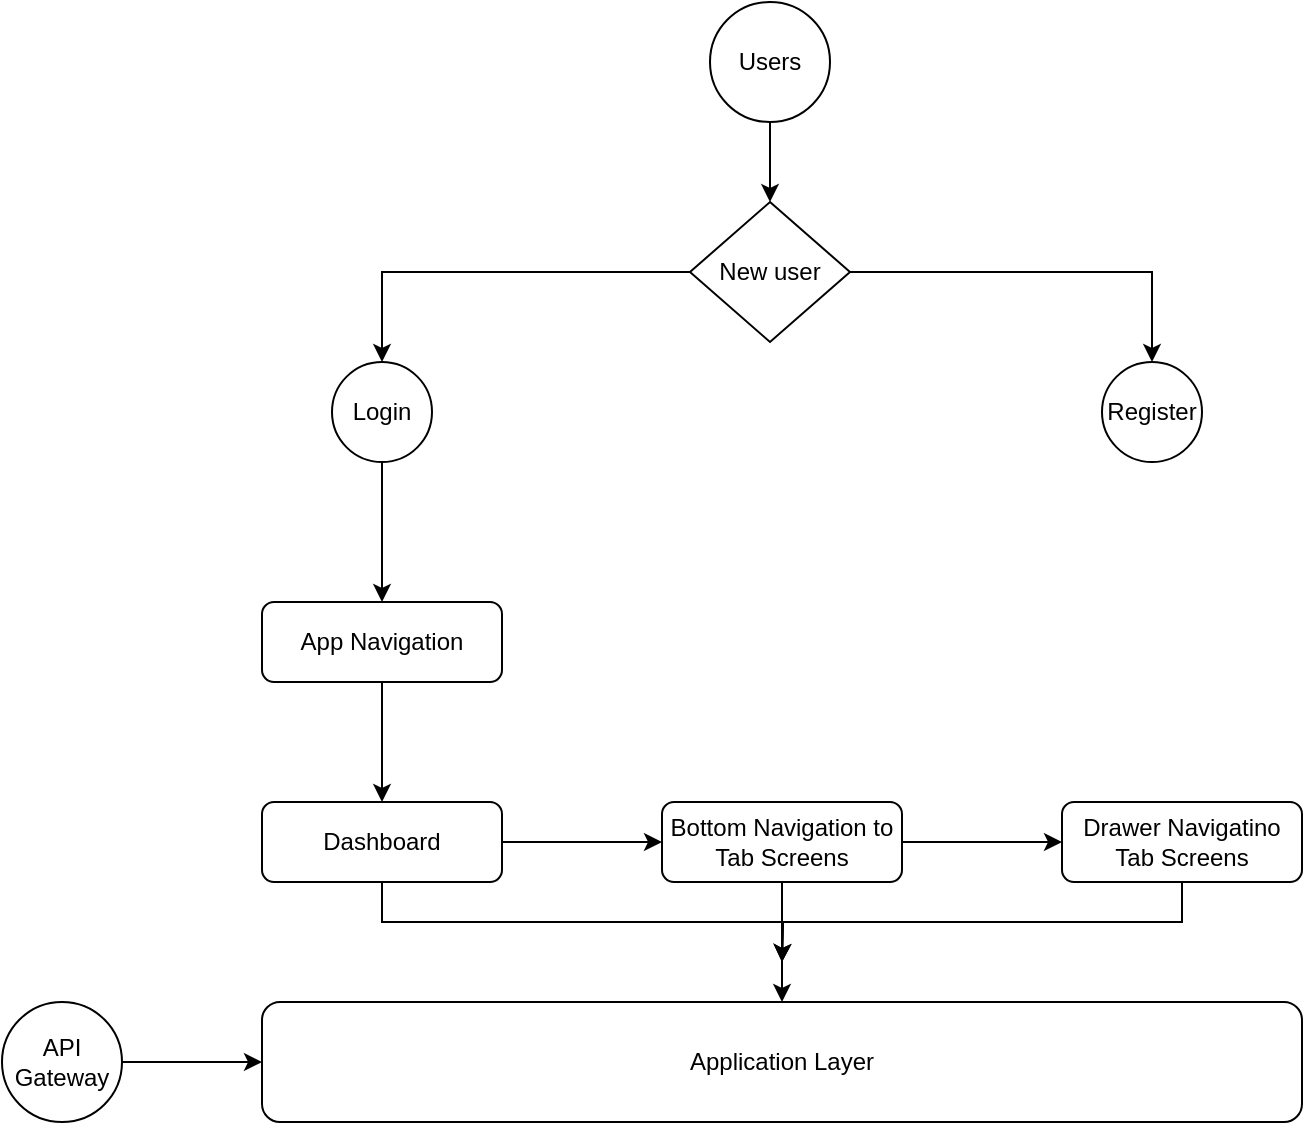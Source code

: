 <mxfile version="21.5.0" type="github">
  <diagram id="C5RBs43oDa-KdzZeNtuy" name="Page-1">
    <mxGraphModel dx="880" dy="494" grid="1" gridSize="10" guides="1" tooltips="1" connect="1" arrows="1" fold="1" page="1" pageScale="1" pageWidth="827" pageHeight="1169" math="0" shadow="0">
      <root>
        <object label="" dddd="" id="WIyWlLk6GJQsqaUBKTNV-0">
          <mxCell />
        </object>
        <mxCell id="WIyWlLk6GJQsqaUBKTNV-1" parent="WIyWlLk6GJQsqaUBKTNV-0" />
        <mxCell id="e6aOpJ0rdwEghEHmGXTh-12" style="edgeStyle=orthogonalEdgeStyle;rounded=0;orthogonalLoop=1;jettySize=auto;html=1;exitX=1;exitY=0.5;exitDx=0;exitDy=0;entryX=0;entryY=0.5;entryDx=0;entryDy=0;" edge="1" parent="WIyWlLk6GJQsqaUBKTNV-1" source="WIyWlLk6GJQsqaUBKTNV-3" target="WIyWlLk6GJQsqaUBKTNV-7">
          <mxGeometry relative="1" as="geometry" />
        </mxCell>
        <mxCell id="e6aOpJ0rdwEghEHmGXTh-14" style="edgeStyle=orthogonalEdgeStyle;rounded=0;orthogonalLoop=1;jettySize=auto;html=1;exitX=0.5;exitY=1;exitDx=0;exitDy=0;" edge="1" parent="WIyWlLk6GJQsqaUBKTNV-1" source="WIyWlLk6GJQsqaUBKTNV-3">
          <mxGeometry relative="1" as="geometry">
            <mxPoint x="420" y="500" as="targetPoint" />
          </mxGeometry>
        </mxCell>
        <mxCell id="WIyWlLk6GJQsqaUBKTNV-3" value="Dashboard" style="rounded=1;whiteSpace=wrap;html=1;fontSize=12;glass=0;strokeWidth=1;shadow=0;" parent="WIyWlLk6GJQsqaUBKTNV-1" vertex="1">
          <mxGeometry x="160" y="420" width="120" height="40" as="geometry" />
        </mxCell>
        <mxCell id="e6aOpJ0rdwEghEHmGXTh-13" style="edgeStyle=orthogonalEdgeStyle;rounded=0;orthogonalLoop=1;jettySize=auto;html=1;exitX=1;exitY=0.5;exitDx=0;exitDy=0;entryX=0;entryY=0.5;entryDx=0;entryDy=0;" edge="1" parent="WIyWlLk6GJQsqaUBKTNV-1" source="WIyWlLk6GJQsqaUBKTNV-7" target="WIyWlLk6GJQsqaUBKTNV-12">
          <mxGeometry relative="1" as="geometry" />
        </mxCell>
        <mxCell id="e6aOpJ0rdwEghEHmGXTh-16" style="edgeStyle=orthogonalEdgeStyle;rounded=0;orthogonalLoop=1;jettySize=auto;html=1;exitX=0.5;exitY=1;exitDx=0;exitDy=0;entryX=0.5;entryY=0;entryDx=0;entryDy=0;" edge="1" parent="WIyWlLk6GJQsqaUBKTNV-1" source="WIyWlLk6GJQsqaUBKTNV-7" target="e6aOpJ0rdwEghEHmGXTh-0">
          <mxGeometry relative="1" as="geometry">
            <mxPoint x="420" y="490" as="targetPoint" />
          </mxGeometry>
        </mxCell>
        <mxCell id="WIyWlLk6GJQsqaUBKTNV-7" value="Bottom Navigation to Tab Screens" style="rounded=1;whiteSpace=wrap;html=1;fontSize=12;glass=0;strokeWidth=1;shadow=0;" parent="WIyWlLk6GJQsqaUBKTNV-1" vertex="1">
          <mxGeometry x="360" y="420" width="120" height="40" as="geometry" />
        </mxCell>
        <mxCell id="e6aOpJ0rdwEghEHmGXTh-15" style="edgeStyle=orthogonalEdgeStyle;rounded=0;orthogonalLoop=1;jettySize=auto;html=1;exitX=0.5;exitY=1;exitDx=0;exitDy=0;" edge="1" parent="WIyWlLk6GJQsqaUBKTNV-1" source="WIyWlLk6GJQsqaUBKTNV-12">
          <mxGeometry relative="1" as="geometry">
            <mxPoint x="420" y="500" as="targetPoint" />
          </mxGeometry>
        </mxCell>
        <mxCell id="WIyWlLk6GJQsqaUBKTNV-12" value="Drawer Navigatino Tab Screens" style="rounded=1;whiteSpace=wrap;html=1;fontSize=12;glass=0;strokeWidth=1;shadow=0;" parent="WIyWlLk6GJQsqaUBKTNV-1" vertex="1">
          <mxGeometry x="560" y="420" width="120" height="40" as="geometry" />
        </mxCell>
        <mxCell id="e6aOpJ0rdwEghEHmGXTh-0" value="Application Layer" style="rounded=1;whiteSpace=wrap;html=1;arcSize=15;" vertex="1" parent="WIyWlLk6GJQsqaUBKTNV-1">
          <mxGeometry x="160" y="520" width="520" height="60" as="geometry" />
        </mxCell>
        <mxCell id="e6aOpJ0rdwEghEHmGXTh-17" style="edgeStyle=orthogonalEdgeStyle;rounded=0;orthogonalLoop=1;jettySize=auto;html=1;exitX=1;exitY=0.5;exitDx=0;exitDy=0;entryX=0;entryY=0.5;entryDx=0;entryDy=0;" edge="1" parent="WIyWlLk6GJQsqaUBKTNV-1" source="e6aOpJ0rdwEghEHmGXTh-1" target="e6aOpJ0rdwEghEHmGXTh-0">
          <mxGeometry relative="1" as="geometry" />
        </mxCell>
        <mxCell id="e6aOpJ0rdwEghEHmGXTh-1" value="API Gateway" style="ellipse;whiteSpace=wrap;html=1;aspect=fixed;" vertex="1" parent="WIyWlLk6GJQsqaUBKTNV-1">
          <mxGeometry x="30" y="520" width="60" height="60" as="geometry" />
        </mxCell>
        <mxCell id="e6aOpJ0rdwEghEHmGXTh-11" style="edgeStyle=orthogonalEdgeStyle;rounded=0;orthogonalLoop=1;jettySize=auto;html=1;exitX=0.5;exitY=1;exitDx=0;exitDy=0;entryX=0.5;entryY=0;entryDx=0;entryDy=0;" edge="1" parent="WIyWlLk6GJQsqaUBKTNV-1" source="e6aOpJ0rdwEghEHmGXTh-2" target="WIyWlLk6GJQsqaUBKTNV-3">
          <mxGeometry relative="1" as="geometry" />
        </mxCell>
        <mxCell id="e6aOpJ0rdwEghEHmGXTh-2" value="App Navigation" style="rounded=1;whiteSpace=wrap;html=1;" vertex="1" parent="WIyWlLk6GJQsqaUBKTNV-1">
          <mxGeometry x="160" y="320" width="120" height="40" as="geometry" />
        </mxCell>
        <mxCell id="e6aOpJ0rdwEghEHmGXTh-7" value="" style="edgeStyle=orthogonalEdgeStyle;rounded=0;orthogonalLoop=1;jettySize=auto;html=1;" edge="1" parent="WIyWlLk6GJQsqaUBKTNV-1" source="e6aOpJ0rdwEghEHmGXTh-3" target="e6aOpJ0rdwEghEHmGXTh-4">
          <mxGeometry relative="1" as="geometry" />
        </mxCell>
        <mxCell id="e6aOpJ0rdwEghEHmGXTh-3" value="Users" style="ellipse;whiteSpace=wrap;html=1;aspect=fixed;" vertex="1" parent="WIyWlLk6GJQsqaUBKTNV-1">
          <mxGeometry x="384" y="20" width="60" height="60" as="geometry" />
        </mxCell>
        <mxCell id="e6aOpJ0rdwEghEHmGXTh-18" style="edgeStyle=orthogonalEdgeStyle;rounded=0;orthogonalLoop=1;jettySize=auto;html=1;exitX=1;exitY=0.5;exitDx=0;exitDy=0;entryX=0.5;entryY=0;entryDx=0;entryDy=0;" edge="1" parent="WIyWlLk6GJQsqaUBKTNV-1" source="e6aOpJ0rdwEghEHmGXTh-4" target="e6aOpJ0rdwEghEHmGXTh-6">
          <mxGeometry relative="1" as="geometry" />
        </mxCell>
        <mxCell id="e6aOpJ0rdwEghEHmGXTh-19" style="edgeStyle=orthogonalEdgeStyle;rounded=0;orthogonalLoop=1;jettySize=auto;html=1;exitX=0;exitY=0.5;exitDx=0;exitDy=0;entryX=0.5;entryY=0;entryDx=0;entryDy=0;" edge="1" parent="WIyWlLk6GJQsqaUBKTNV-1" source="e6aOpJ0rdwEghEHmGXTh-4" target="e6aOpJ0rdwEghEHmGXTh-5">
          <mxGeometry relative="1" as="geometry" />
        </mxCell>
        <mxCell id="e6aOpJ0rdwEghEHmGXTh-4" value="New user" style="rhombus;whiteSpace=wrap;html=1;" vertex="1" parent="WIyWlLk6GJQsqaUBKTNV-1">
          <mxGeometry x="374" y="120" width="80" height="70" as="geometry" />
        </mxCell>
        <mxCell id="e6aOpJ0rdwEghEHmGXTh-10" style="edgeStyle=orthogonalEdgeStyle;rounded=0;orthogonalLoop=1;jettySize=auto;html=1;exitX=0.5;exitY=1;exitDx=0;exitDy=0;entryX=0.5;entryY=0;entryDx=0;entryDy=0;" edge="1" parent="WIyWlLk6GJQsqaUBKTNV-1" source="e6aOpJ0rdwEghEHmGXTh-5" target="e6aOpJ0rdwEghEHmGXTh-2">
          <mxGeometry relative="1" as="geometry" />
        </mxCell>
        <mxCell id="e6aOpJ0rdwEghEHmGXTh-5" value="Login" style="ellipse;whiteSpace=wrap;html=1;aspect=fixed;" vertex="1" parent="WIyWlLk6GJQsqaUBKTNV-1">
          <mxGeometry x="195" y="200" width="50" height="50" as="geometry" />
        </mxCell>
        <mxCell id="e6aOpJ0rdwEghEHmGXTh-6" value="Register" style="ellipse;whiteSpace=wrap;html=1;aspect=fixed;" vertex="1" parent="WIyWlLk6GJQsqaUBKTNV-1">
          <mxGeometry x="580" y="200" width="50" height="50" as="geometry" />
        </mxCell>
      </root>
    </mxGraphModel>
  </diagram>
</mxfile>

